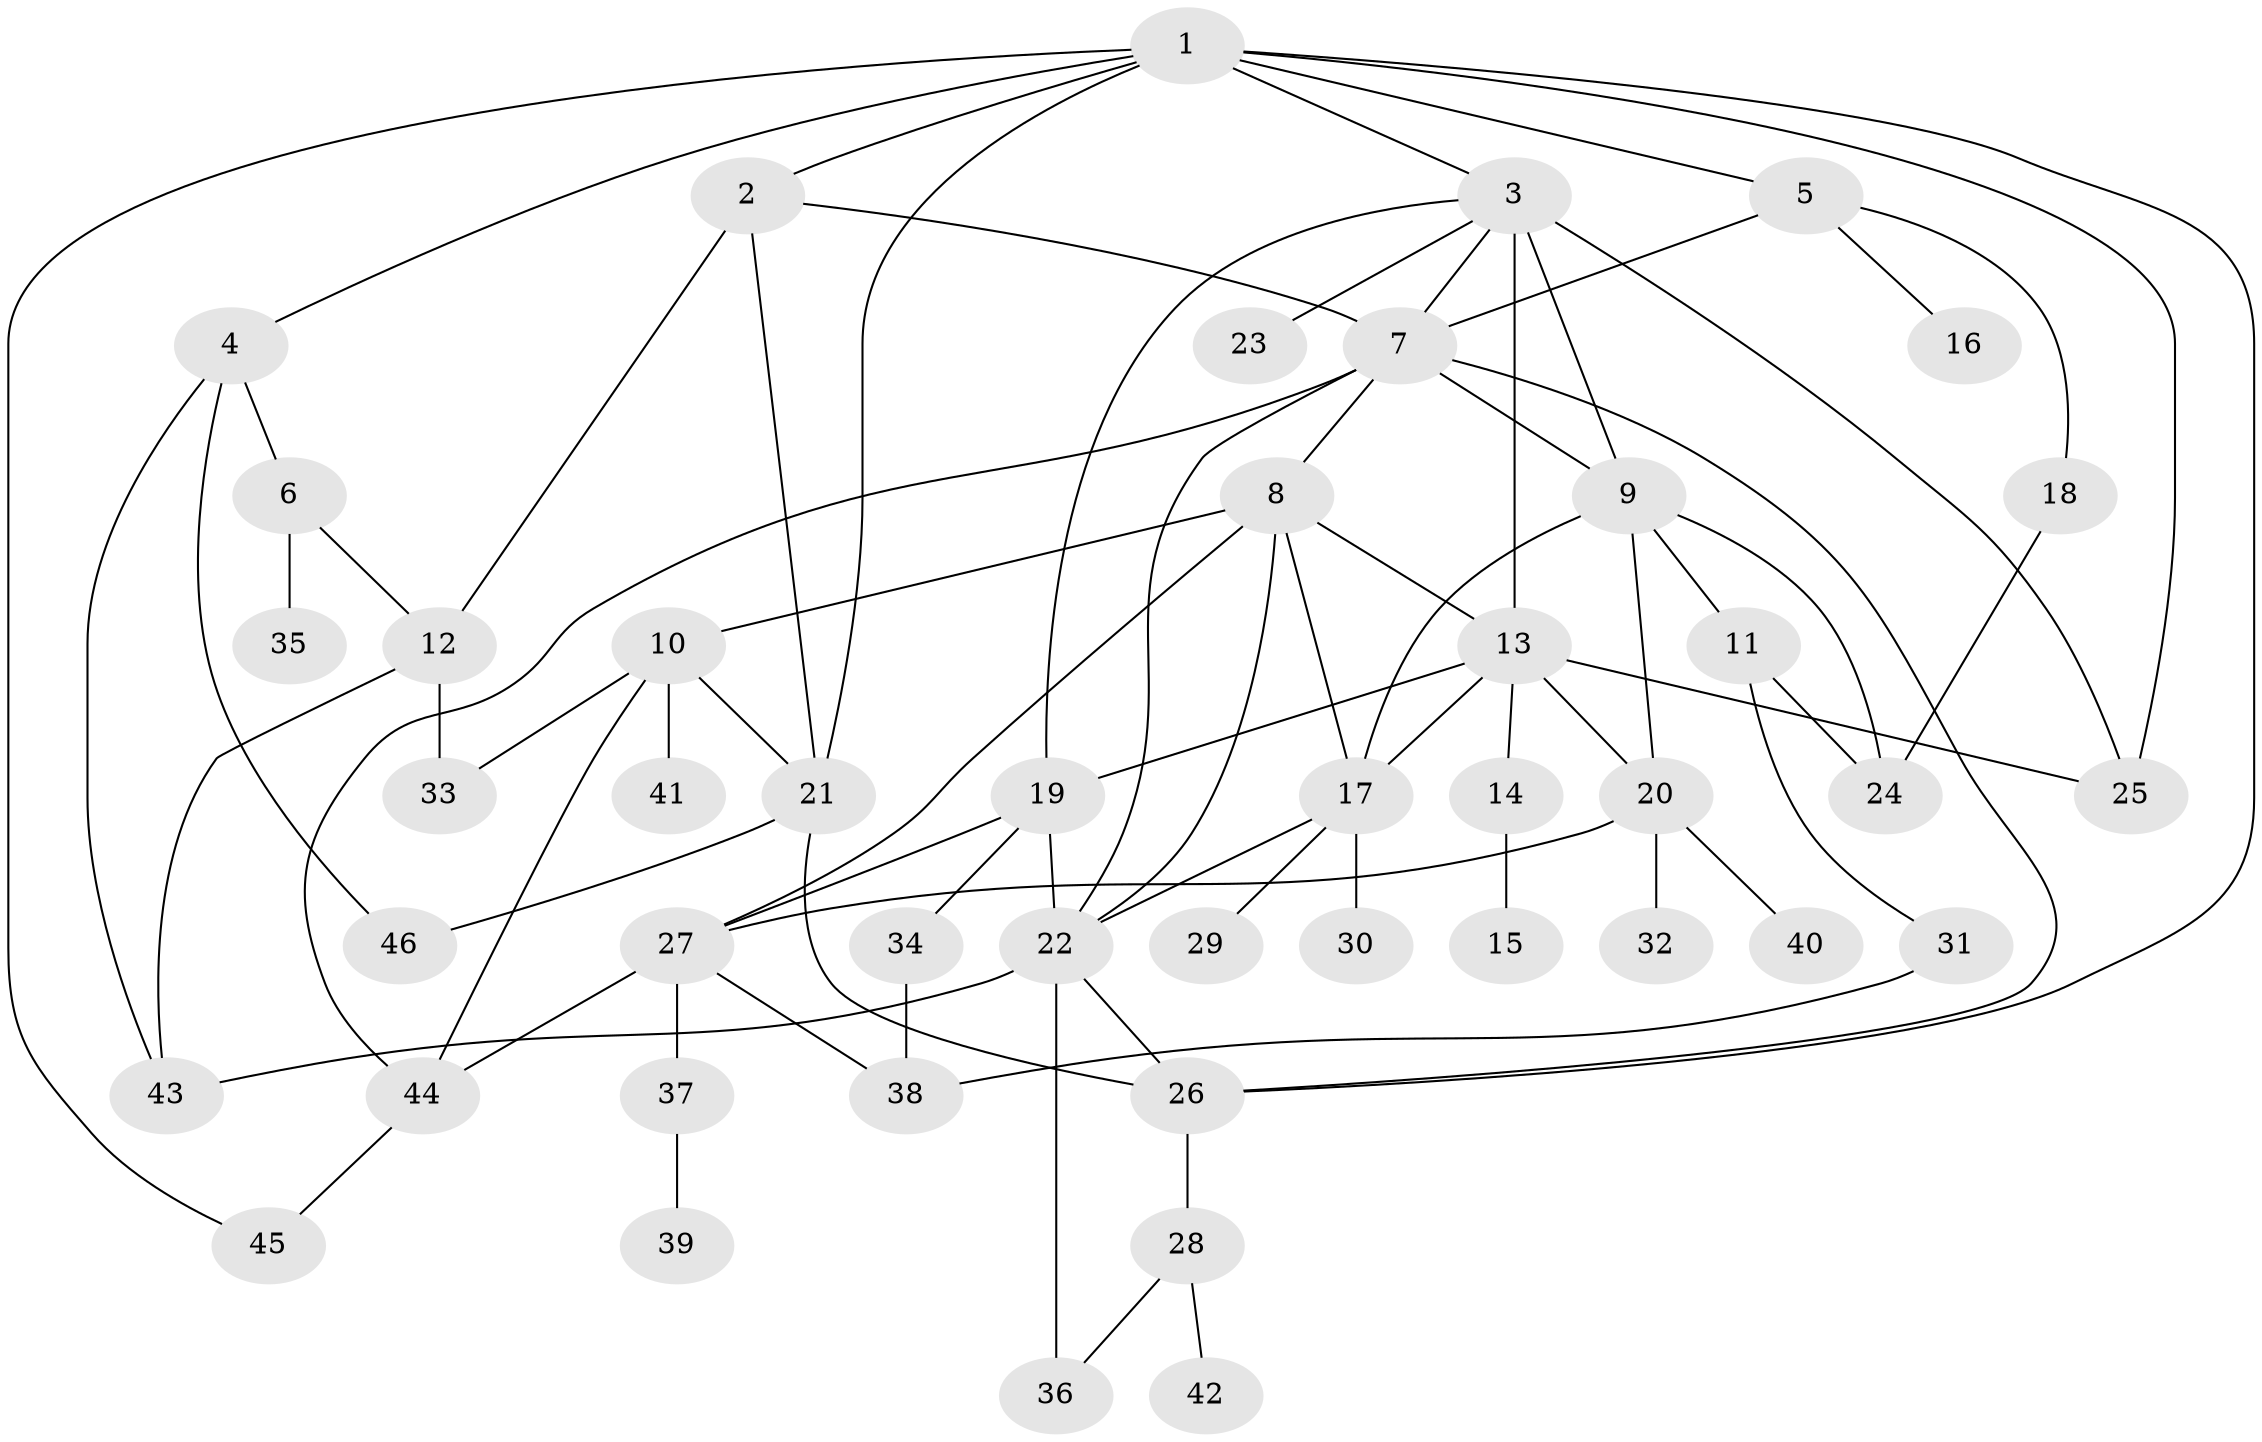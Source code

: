 // original degree distribution, {8: 0.02631578947368421, 3: 0.23684210526315788, 7: 0.02631578947368421, 4: 0.14473684210526316, 6: 0.02631578947368421, 5: 0.07894736842105263, 2: 0.27631578947368424, 1: 0.18421052631578946}
// Generated by graph-tools (version 1.1) at 2025/48/03/04/25 22:48:52]
// undirected, 46 vertices, 78 edges
graph export_dot {
  node [color=gray90,style=filled];
  1;
  2;
  3;
  4;
  5;
  6;
  7;
  8;
  9;
  10;
  11;
  12;
  13;
  14;
  15;
  16;
  17;
  18;
  19;
  20;
  21;
  22;
  23;
  24;
  25;
  26;
  27;
  28;
  29;
  30;
  31;
  32;
  33;
  34;
  35;
  36;
  37;
  38;
  39;
  40;
  41;
  42;
  43;
  44;
  45;
  46;
  1 -- 2 [weight=1.0];
  1 -- 3 [weight=1.0];
  1 -- 4 [weight=1.0];
  1 -- 5 [weight=1.0];
  1 -- 21 [weight=1.0];
  1 -- 25 [weight=1.0];
  1 -- 26 [weight=1.0];
  1 -- 45 [weight=1.0];
  2 -- 7 [weight=1.0];
  2 -- 12 [weight=1.0];
  2 -- 21 [weight=1.0];
  3 -- 7 [weight=1.0];
  3 -- 9 [weight=2.0];
  3 -- 13 [weight=2.0];
  3 -- 19 [weight=1.0];
  3 -- 23 [weight=1.0];
  3 -- 25 [weight=1.0];
  4 -- 6 [weight=1.0];
  4 -- 43 [weight=1.0];
  4 -- 46 [weight=1.0];
  5 -- 7 [weight=1.0];
  5 -- 16 [weight=1.0];
  5 -- 18 [weight=1.0];
  6 -- 12 [weight=1.0];
  6 -- 35 [weight=1.0];
  7 -- 8 [weight=1.0];
  7 -- 9 [weight=1.0];
  7 -- 22 [weight=1.0];
  7 -- 26 [weight=1.0];
  7 -- 44 [weight=1.0];
  8 -- 10 [weight=1.0];
  8 -- 13 [weight=1.0];
  8 -- 17 [weight=1.0];
  8 -- 22 [weight=2.0];
  8 -- 27 [weight=1.0];
  9 -- 11 [weight=1.0];
  9 -- 17 [weight=1.0];
  9 -- 20 [weight=1.0];
  9 -- 24 [weight=1.0];
  10 -- 21 [weight=1.0];
  10 -- 33 [weight=1.0];
  10 -- 41 [weight=1.0];
  10 -- 44 [weight=1.0];
  11 -- 24 [weight=1.0];
  11 -- 31 [weight=1.0];
  12 -- 33 [weight=1.0];
  12 -- 43 [weight=1.0];
  13 -- 14 [weight=1.0];
  13 -- 17 [weight=1.0];
  13 -- 19 [weight=1.0];
  13 -- 20 [weight=1.0];
  13 -- 25 [weight=1.0];
  14 -- 15 [weight=1.0];
  17 -- 22 [weight=1.0];
  17 -- 29 [weight=1.0];
  17 -- 30 [weight=1.0];
  18 -- 24 [weight=1.0];
  19 -- 22 [weight=1.0];
  19 -- 27 [weight=1.0];
  19 -- 34 [weight=1.0];
  20 -- 27 [weight=1.0];
  20 -- 32 [weight=1.0];
  20 -- 40 [weight=1.0];
  21 -- 26 [weight=1.0];
  21 -- 46 [weight=1.0];
  22 -- 26 [weight=1.0];
  22 -- 36 [weight=1.0];
  22 -- 43 [weight=1.0];
  26 -- 28 [weight=1.0];
  27 -- 37 [weight=2.0];
  27 -- 38 [weight=1.0];
  27 -- 44 [weight=1.0];
  28 -- 36 [weight=1.0];
  28 -- 42 [weight=1.0];
  31 -- 38 [weight=1.0];
  34 -- 38 [weight=1.0];
  37 -- 39 [weight=1.0];
  44 -- 45 [weight=1.0];
}
